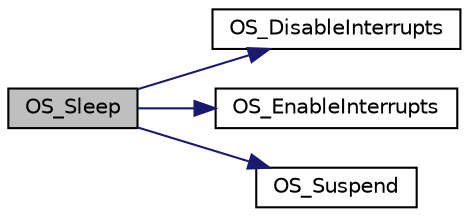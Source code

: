 digraph "OS_Sleep"
{
 // LATEX_PDF_SIZE
  edge [fontname="Helvetica",fontsize="10",labelfontname="Helvetica",labelfontsize="10"];
  node [fontname="Helvetica",fontsize="10",shape=record];
  rankdir="LR";
  Node1 [label="OS_Sleep",height=0.2,width=0.4,color="black", fillcolor="grey75", style="filled", fontcolor="black",tooltip="This function puts a thread to sleep."];
  Node1 -> Node2 [color="midnightblue",fontsize="10",style="solid",fontname="Helvetica"];
  Node2 [label="OS_DisableInterrupts",height=0.2,width=0.4,color="black", fillcolor="white", style="filled",URL="$_o_s_8c.html#a682f413264c38d624e690a11e1640e92",tooltip=" "];
  Node1 -> Node3 [color="midnightblue",fontsize="10",style="solid",fontname="Helvetica"];
  Node3 [label="OS_EnableInterrupts",height=0.2,width=0.4,color="black", fillcolor="white", style="filled",URL="$_o_s_8c.html#a20f49b8f1f94c048fafb8c21260105af",tooltip=" "];
  Node1 -> Node4 [color="midnightblue",fontsize="10",style="solid",fontname="Helvetica"];
  Node4 [label="OS_Suspend",height=0.2,width=0.4,color="black", fillcolor="white", style="filled",URL="$_o_s_8c.html#a4e71587568a2a48931a35615cad1b5db",tooltip="This function suspends current thread by forcing context switch call."];
}
